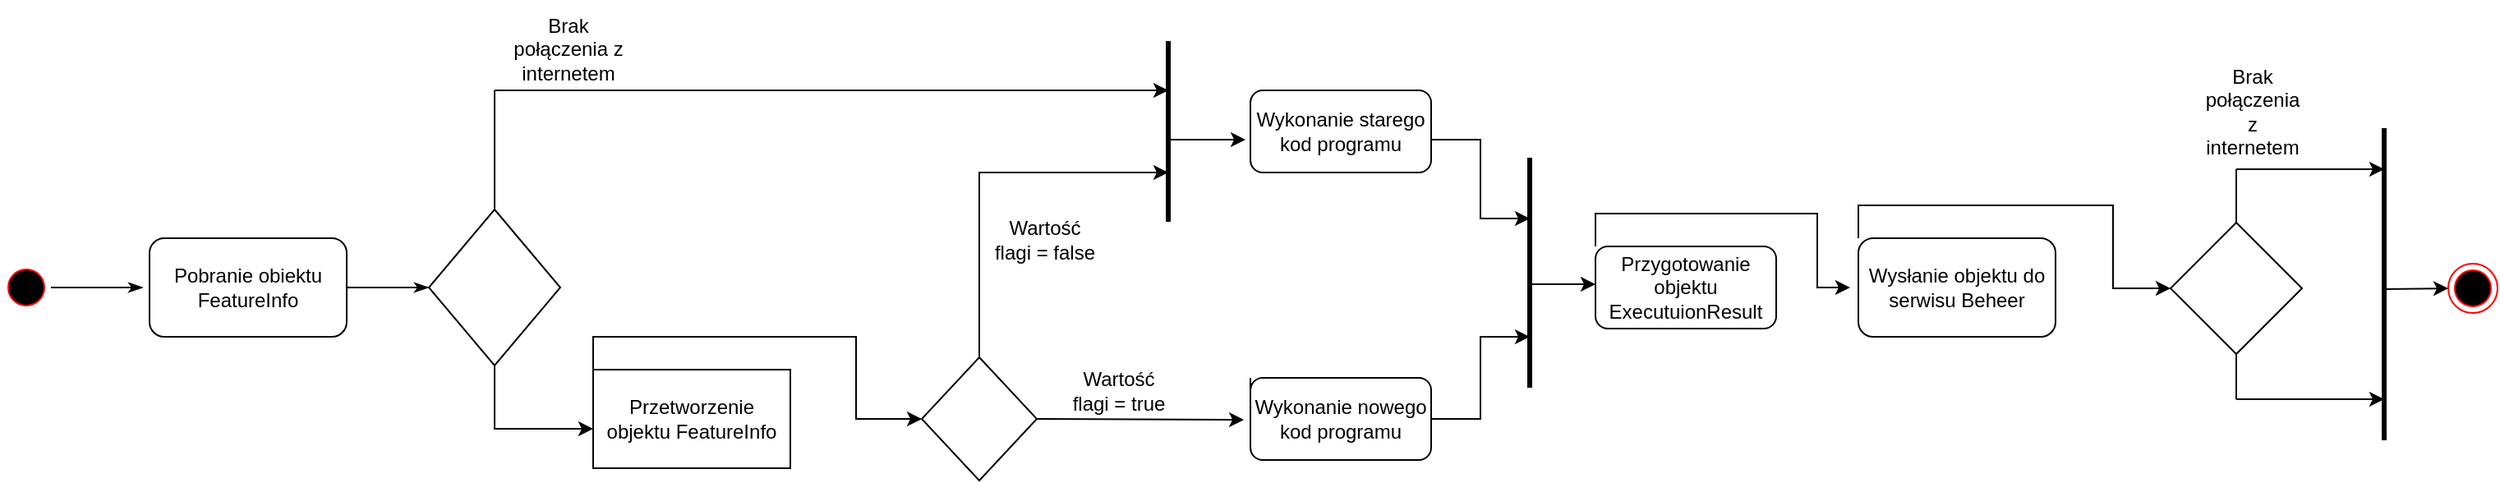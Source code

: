 <mxfile version="16.6.6" type="device"><diagram name="Page-1" id="e7e014a7-5840-1c2e-5031-d8a46d1fe8dd"><mxGraphModel dx="2037" dy="482" grid="1" gridSize="10" guides="1" tooltips="1" connect="1" arrows="1" fold="1" page="1" pageScale="1" pageWidth="1169" pageHeight="826" background="none" math="0" shadow="0"><root><mxCell id="0"/><mxCell id="1" parent="0"/><mxCell id="BATBQVocMUhjsn1lS59X-79" style="edgeStyle=orthogonalEdgeStyle;rounded=0;orthogonalLoop=1;jettySize=auto;html=1;exitX=1;exitY=0.5;exitDx=0;exitDy=0;entryX=-0.033;entryY=0.5;entryDx=0;entryDy=0;entryPerimeter=0;endArrow=classicThin;endFill=1;strokeWidth=1;" edge="1" parent="1" source="BATBQVocMUhjsn1lS59X-41" target="BATBQVocMUhjsn1lS59X-63"><mxGeometry relative="1" as="geometry"/></mxCell><mxCell id="BATBQVocMUhjsn1lS59X-41" value="" style="ellipse;shape=startState;fillColor=#000000;strokeColor=#ff0000;" vertex="1" parent="1"><mxGeometry x="-220" y="185" width="30" height="30" as="geometry"/></mxCell><mxCell id="BATBQVocMUhjsn1lS59X-100" style="edgeStyle=orthogonalEdgeStyle;rounded=0;orthogonalLoop=1;jettySize=auto;html=1;exitX=0;exitY=0;exitDx=0;exitDy=0;endArrow=classic;endFill=1;strokeWidth=1;" edge="1" parent="1"><mxGeometry relative="1" as="geometry"><mxPoint x="710" y="158" as="targetPoint"/><mxPoint x="595" y="83" as="sourcePoint"/><Array as="points"><mxPoint x="595" y="110"/><mxPoint x="680" y="110"/><mxPoint x="680" y="158"/></Array></mxGeometry></mxCell><mxCell id="BATBQVocMUhjsn1lS59X-43" value="Wykonanie starego kod programu" style="rounded=1;whiteSpace=wrap;" vertex="1" parent="1"><mxGeometry x="540" y="80" width="110" height="50" as="geometry"/></mxCell><mxCell id="BATBQVocMUhjsn1lS59X-104" style="edgeStyle=orthogonalEdgeStyle;rounded=0;orthogonalLoop=1;jettySize=auto;html=1;exitX=0;exitY=0;exitDx=0;exitDy=0;entryX=-0.042;entryY=0.5;entryDx=0;entryDy=0;entryPerimeter=0;endArrow=classic;endFill=1;strokeWidth=1;" edge="1" parent="1" source="BATBQVocMUhjsn1lS59X-44" target="BATBQVocMUhjsn1lS59X-60"><mxGeometry relative="1" as="geometry"/></mxCell><mxCell id="BATBQVocMUhjsn1lS59X-44" value="Przygotowanie objektu ExecutuionResult" style="rounded=1;whiteSpace=wrap;" vertex="1" parent="1"><mxGeometry x="750" y="175" width="110" height="50" as="geometry"/></mxCell><mxCell id="BATBQVocMUhjsn1lS59X-45" value="" style="ellipse;shape=endState;fillColor=#000000;strokeColor=#ff0000" vertex="1" parent="1"><mxGeometry x="1269" y="185.5" width="30" height="30" as="geometry"/></mxCell><mxCell id="BATBQVocMUhjsn1lS59X-80" value="" style="edgeStyle=orthogonalEdgeStyle;rounded=0;orthogonalLoop=1;jettySize=auto;html=1;endArrow=classicThin;endFill=1;strokeWidth=1;" edge="1" parent="1" source="BATBQVocMUhjsn1lS59X-63" target="BATBQVocMUhjsn1lS59X-46"><mxGeometry relative="1" as="geometry"/></mxCell><mxCell id="BATBQVocMUhjsn1lS59X-83" style="edgeStyle=orthogonalEdgeStyle;rounded=0;orthogonalLoop=1;jettySize=auto;html=1;exitX=0.5;exitY=0;exitDx=0;exitDy=0;endArrow=none;endFill=0;strokeWidth=1;" edge="1" parent="1" source="BATBQVocMUhjsn1lS59X-46"><mxGeometry relative="1" as="geometry"><mxPoint x="80" y="80" as="targetPoint"/></mxGeometry></mxCell><mxCell id="BATBQVocMUhjsn1lS59X-86" style="edgeStyle=orthogonalEdgeStyle;rounded=0;orthogonalLoop=1;jettySize=auto;html=1;exitX=0.5;exitY=1;exitDx=0;exitDy=0;entryX=0;entryY=0.6;entryDx=0;entryDy=0;entryPerimeter=0;endArrow=classic;endFill=1;strokeWidth=1;" edge="1" parent="1" source="BATBQVocMUhjsn1lS59X-46" target="BATBQVocMUhjsn1lS59X-67"><mxGeometry relative="1" as="geometry"/></mxCell><mxCell id="BATBQVocMUhjsn1lS59X-46" value="" style="rhombus;whiteSpace=wrap;html=1;rounded=0;" vertex="1" parent="1"><mxGeometry x="40" y="152.5" width="80" height="95" as="geometry"/></mxCell><mxCell id="BATBQVocMUhjsn1lS59X-98" style="edgeStyle=orthogonalEdgeStyle;rounded=0;orthogonalLoop=1;jettySize=auto;html=1;exitX=0;exitY=0;exitDx=0;exitDy=0;endArrow=classic;endFill=1;strokeWidth=1;" edge="1" parent="1" source="BATBQVocMUhjsn1lS59X-55"><mxGeometry relative="1" as="geometry"><mxPoint x="710" y="230" as="targetPoint"/><Array as="points"><mxPoint x="680" y="280"/><mxPoint x="680" y="230"/></Array></mxGeometry></mxCell><mxCell id="BATBQVocMUhjsn1lS59X-55" value="Wykonanie nowego kod programu" style="rounded=1;whiteSpace=wrap;" vertex="1" parent="1"><mxGeometry x="540" y="255" width="110" height="50" as="geometry"/></mxCell><mxCell id="BATBQVocMUhjsn1lS59X-88" style="edgeStyle=orthogonalEdgeStyle;rounded=0;orthogonalLoop=1;jettySize=auto;html=1;exitX=0.5;exitY=0;exitDx=0;exitDy=0;endArrow=classic;endFill=1;strokeWidth=1;" edge="1" parent="1" source="BATBQVocMUhjsn1lS59X-57"><mxGeometry relative="1" as="geometry"><mxPoint x="490" y="130" as="targetPoint"/><Array as="points"><mxPoint x="375" y="130"/></Array></mxGeometry></mxCell><mxCell id="BATBQVocMUhjsn1lS59X-57" value="" style="rhombus;whiteSpace=wrap;html=1;rounded=0;" vertex="1" parent="1"><mxGeometry x="340" y="242.5" width="70" height="75" as="geometry"/></mxCell><mxCell id="BATBQVocMUhjsn1lS59X-105" style="edgeStyle=orthogonalEdgeStyle;rounded=0;orthogonalLoop=1;jettySize=auto;html=1;exitX=0;exitY=0;exitDx=0;exitDy=0;endArrow=classic;endFill=1;strokeWidth=1;" edge="1" parent="1" source="BATBQVocMUhjsn1lS59X-60" target="BATBQVocMUhjsn1lS59X-66"><mxGeometry relative="1" as="geometry"/></mxCell><mxCell id="BATBQVocMUhjsn1lS59X-60" value="Wysłanie objektu do serwisu Beheer" style="rounded=1;whiteSpace=wrap;html=1;" vertex="1" parent="1"><mxGeometry x="910" y="170" width="120" height="60" as="geometry"/></mxCell><mxCell id="BATBQVocMUhjsn1lS59X-62" value="Brak połączenia z internetem" style="text;html=1;strokeColor=none;fillColor=none;align=center;verticalAlign=middle;whiteSpace=wrap;rounded=0;" vertex="1" parent="1"><mxGeometry x="90" y="25" width="70" height="60" as="geometry"/></mxCell><mxCell id="BATBQVocMUhjsn1lS59X-63" value="&lt;span&gt;Pobranie obiektu FeatureInfo&lt;/span&gt;" style="rounded=1;whiteSpace=wrap;html=1;" vertex="1" parent="1"><mxGeometry x="-130" y="170" width="120" height="60" as="geometry"/></mxCell><mxCell id="BATBQVocMUhjsn1lS59X-65" value="Brak połączenia z internetem" style="text;html=1;strokeColor=none;fillColor=none;align=center;verticalAlign=middle;whiteSpace=wrap;rounded=0;" vertex="1" parent="1"><mxGeometry x="1120" y="78" width="60" height="30" as="geometry"/></mxCell><mxCell id="BATBQVocMUhjsn1lS59X-73" style="edgeStyle=orthogonalEdgeStyle;rounded=0;orthogonalLoop=1;jettySize=auto;html=1;exitX=0.5;exitY=0;exitDx=0;exitDy=0;strokeWidth=1;endArrow=none;endFill=0;" edge="1" parent="1" source="BATBQVocMUhjsn1lS59X-66"><mxGeometry relative="1" as="geometry"><mxPoint x="1140" y="128" as="targetPoint"/></mxGeometry></mxCell><mxCell id="BATBQVocMUhjsn1lS59X-66" value="" style="rhombus;whiteSpace=wrap;html=1;rounded=0;" vertex="1" parent="1"><mxGeometry x="1100" y="160.5" width="80" height="80" as="geometry"/></mxCell><mxCell id="BATBQVocMUhjsn1lS59X-87" style="edgeStyle=orthogonalEdgeStyle;rounded=0;orthogonalLoop=1;jettySize=auto;html=1;exitX=0;exitY=0;exitDx=0;exitDy=0;entryX=0;entryY=0.5;entryDx=0;entryDy=0;endArrow=classic;endFill=1;strokeWidth=1;" edge="1" parent="1" source="BATBQVocMUhjsn1lS59X-67" target="BATBQVocMUhjsn1lS59X-57"><mxGeometry relative="1" as="geometry"/></mxCell><mxCell id="BATBQVocMUhjsn1lS59X-67" value="&lt;span&gt;Przetworzenie objektu FeatureInfo&lt;/span&gt;" style="rounded=0;whiteSpace=wrap;html=1;" vertex="1" parent="1"><mxGeometry x="140" y="250" width="120" height="60" as="geometry"/></mxCell><mxCell id="BATBQVocMUhjsn1lS59X-68" value="" style="endArrow=none;html=1;rounded=0;spacing=2;strokeWidth=3;" edge="1" parent="1"><mxGeometry width="50" height="50" relative="1" as="geometry"><mxPoint x="490" y="160" as="sourcePoint"/><mxPoint x="490" y="50" as="targetPoint"/></mxGeometry></mxCell><mxCell id="BATBQVocMUhjsn1lS59X-69" value="" style="endArrow=none;html=1;rounded=0;strokeWidth=3;" edge="1" parent="1"><mxGeometry width="50" height="50" relative="1" as="geometry"><mxPoint x="1230" y="293" as="sourcePoint"/><mxPoint x="1230" y="103" as="targetPoint"/></mxGeometry></mxCell><mxCell id="BATBQVocMUhjsn1lS59X-72" value="" style="endArrow=classic;html=1;rounded=0;strokeWidth=1;" edge="1" parent="1"><mxGeometry width="50" height="50" relative="1" as="geometry"><mxPoint x="1140" y="128" as="sourcePoint"/><mxPoint x="1230" y="128" as="targetPoint"/></mxGeometry></mxCell><mxCell id="BATBQVocMUhjsn1lS59X-75" value="" style="endArrow=none;html=1;rounded=0;strokeWidth=1;entryX=0.5;entryY=1;entryDx=0;entryDy=0;" edge="1" parent="1" target="BATBQVocMUhjsn1lS59X-66"><mxGeometry width="50" height="50" relative="1" as="geometry"><mxPoint x="1140" y="268" as="sourcePoint"/><mxPoint x="1150" y="178" as="targetPoint"/></mxGeometry></mxCell><mxCell id="BATBQVocMUhjsn1lS59X-76" value="" style="endArrow=classic;html=1;rounded=0;strokeWidth=1;" edge="1" parent="1"><mxGeometry width="50" height="50" relative="1" as="geometry"><mxPoint x="1140" y="268" as="sourcePoint"/><mxPoint x="1230" y="268" as="targetPoint"/></mxGeometry></mxCell><mxCell id="BATBQVocMUhjsn1lS59X-77" value="" style="endArrow=classic;html=1;rounded=0;strokeWidth=1;entryX=0;entryY=0.5;entryDx=0;entryDy=0;" edge="1" parent="1" target="BATBQVocMUhjsn1lS59X-45"><mxGeometry width="50" height="50" relative="1" as="geometry"><mxPoint x="1230" y="201" as="sourcePoint"/><mxPoint x="1150" y="178" as="targetPoint"/></mxGeometry></mxCell><mxCell id="BATBQVocMUhjsn1lS59X-84" value="" style="endArrow=classic;html=1;rounded=0;strokeWidth=1;" edge="1" parent="1"><mxGeometry width="50" height="50" relative="1" as="geometry"><mxPoint x="80" y="80" as="sourcePoint"/><mxPoint x="490" y="80" as="targetPoint"/></mxGeometry></mxCell><mxCell id="BATBQVocMUhjsn1lS59X-90" value="" style="endArrow=classic;html=1;rounded=0;strokeWidth=1;entryX=-0.027;entryY=0.6;entryDx=0;entryDy=0;entryPerimeter=0;" edge="1" parent="1" target="BATBQVocMUhjsn1lS59X-43"><mxGeometry width="50" height="50" relative="1" as="geometry"><mxPoint x="490" y="110" as="sourcePoint"/><mxPoint x="370" y="140" as="targetPoint"/></mxGeometry></mxCell><mxCell id="BATBQVocMUhjsn1lS59X-91" value="Wartość flagi = false" style="text;html=1;strokeColor=none;fillColor=none;align=center;verticalAlign=middle;whiteSpace=wrap;rounded=0;" vertex="1" parent="1"><mxGeometry x="380" y="157.5" width="70" height="27.5" as="geometry"/></mxCell><mxCell id="BATBQVocMUhjsn1lS59X-92" value="" style="endArrow=classic;html=1;rounded=0;strokeWidth=1;entryX=-0.036;entryY=0.51;entryDx=0;entryDy=0;entryPerimeter=0;" edge="1" parent="1" target="BATBQVocMUhjsn1lS59X-55"><mxGeometry width="50" height="50" relative="1" as="geometry"><mxPoint x="410" y="280" as="sourcePoint"/><mxPoint x="460" y="230" as="targetPoint"/></mxGeometry></mxCell><mxCell id="BATBQVocMUhjsn1lS59X-94" value="Wartość flagi = true" style="text;html=1;strokeColor=none;fillColor=none;align=center;verticalAlign=middle;whiteSpace=wrap;rounded=0;" vertex="1" parent="1"><mxGeometry x="430" y="247.5" width="60" height="30" as="geometry"/></mxCell><mxCell id="BATBQVocMUhjsn1lS59X-99" value="" style="endArrow=none;html=1;rounded=0;strokeWidth=3;" edge="1" parent="1"><mxGeometry width="50" height="50" relative="1" as="geometry"><mxPoint x="710" y="261" as="sourcePoint"/><mxPoint x="710" y="121" as="targetPoint"/></mxGeometry></mxCell><mxCell id="BATBQVocMUhjsn1lS59X-101" value="" style="endArrow=classic;html=1;rounded=0;strokeWidth=1;" edge="1" parent="1"><mxGeometry width="50" height="50" relative="1" as="geometry"><mxPoint x="710" y="198" as="sourcePoint"/><mxPoint x="750" y="198" as="targetPoint"/></mxGeometry></mxCell></root></mxGraphModel></diagram></mxfile>